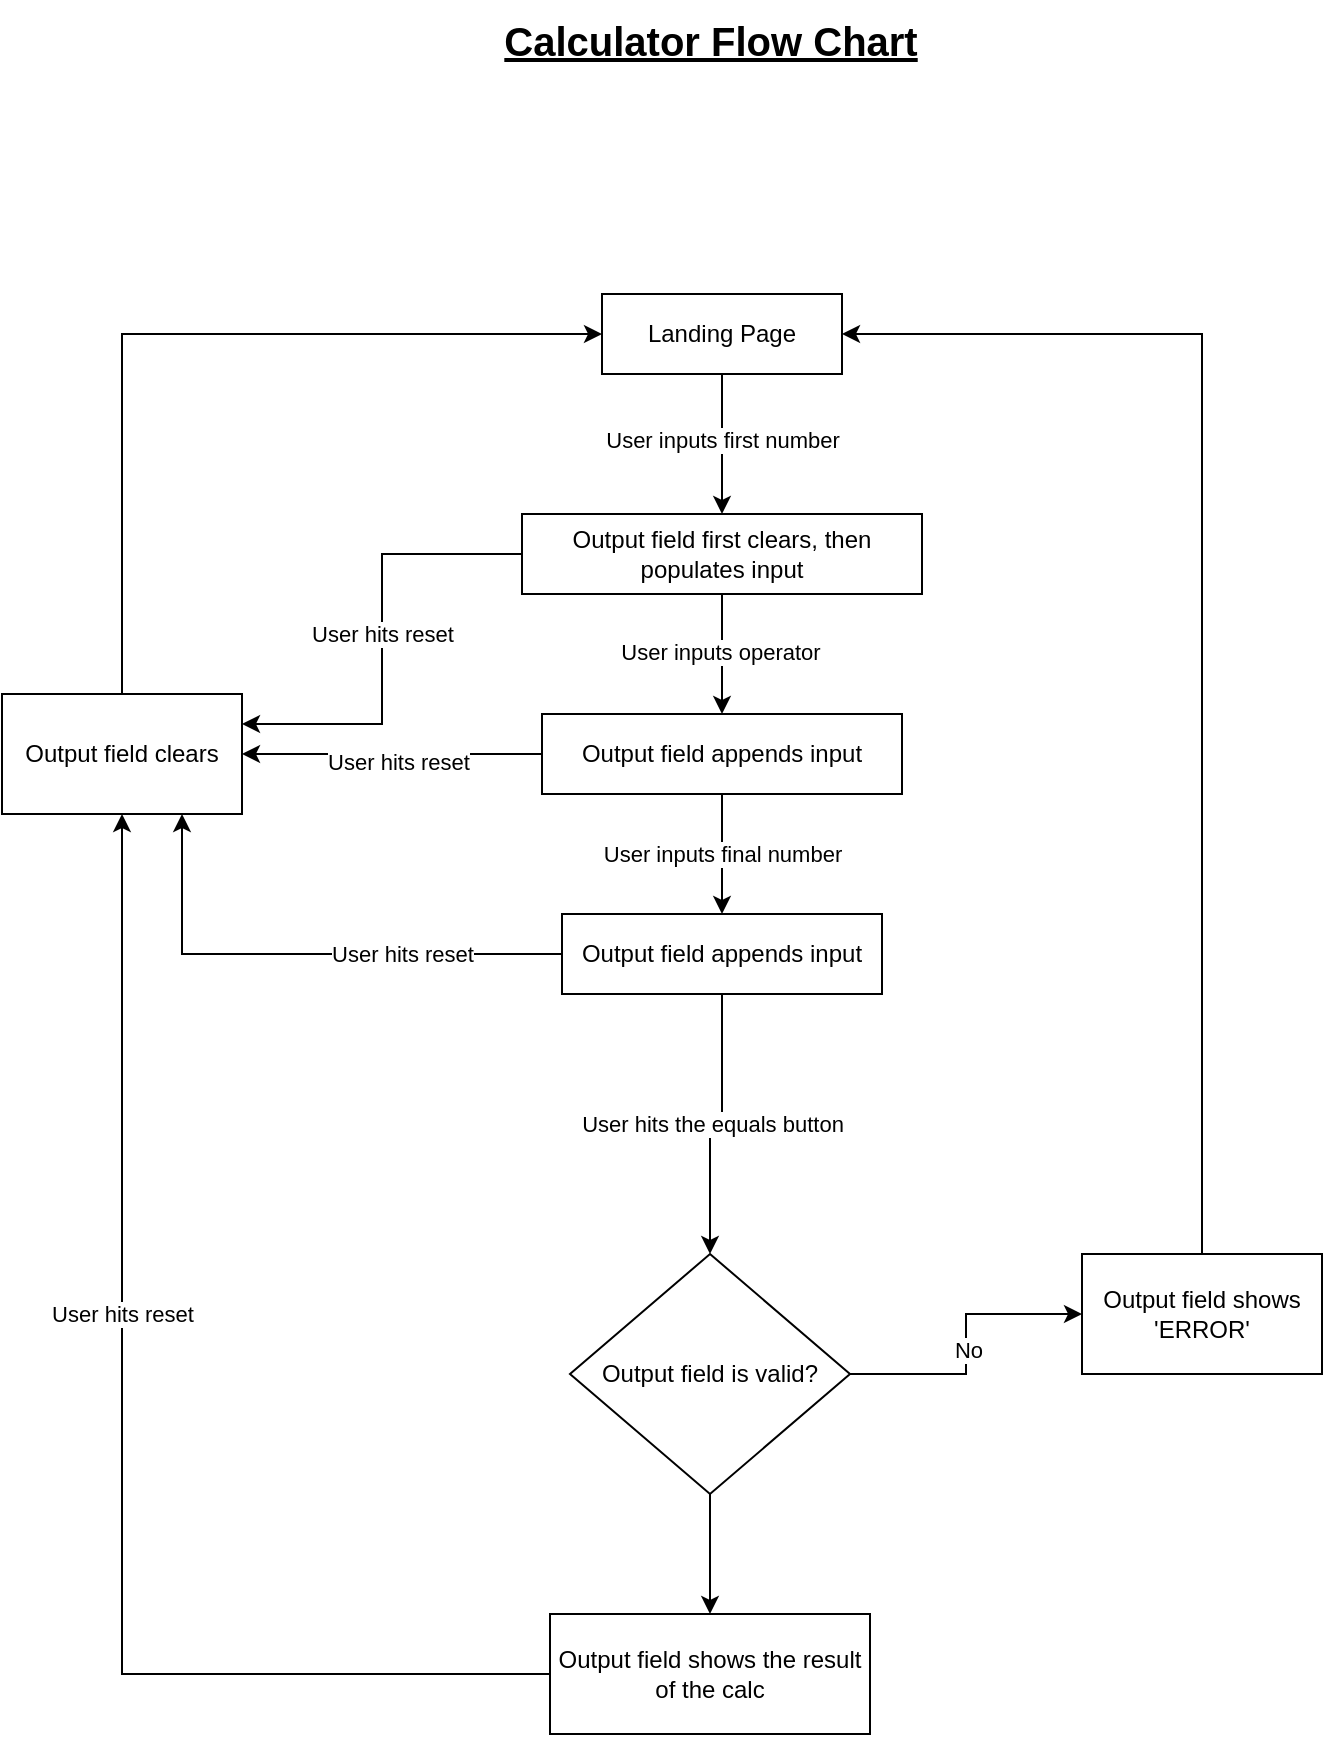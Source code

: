 <mxfile version="21.7.4" type="device">
  <diagram name="Page-1" id="Q27UCmseqsRhWqnR9loi">
    <mxGraphModel dx="2074" dy="1156" grid="1" gridSize="10" guides="1" tooltips="1" connect="1" arrows="1" fold="1" page="1" pageScale="1" pageWidth="827" pageHeight="1169" math="0" shadow="0">
      <root>
        <mxCell id="0" />
        <mxCell id="1" parent="0" />
        <mxCell id="UmYw3DeuBty3YrzonIwJ-23" style="edgeStyle=orthogonalEdgeStyle;rounded=0;orthogonalLoop=1;jettySize=auto;html=1;" edge="1" parent="1" source="UmYw3DeuBty3YrzonIwJ-22" target="UmYw3DeuBty3YrzonIwJ-25">
          <mxGeometry relative="1" as="geometry">
            <mxPoint x="444" y="400" as="targetPoint" />
          </mxGeometry>
        </mxCell>
        <mxCell id="UmYw3DeuBty3YrzonIwJ-24" value="User inputs first number" style="edgeLabel;html=1;align=center;verticalAlign=middle;resizable=0;points=[];" vertex="1" connectable="0" parent="UmYw3DeuBty3YrzonIwJ-23">
          <mxGeometry x="-0.293" y="-3" relative="1" as="geometry">
            <mxPoint x="3" y="8" as="offset" />
          </mxGeometry>
        </mxCell>
        <mxCell id="UmYw3DeuBty3YrzonIwJ-22" value="Landing Page" style="rounded=0;whiteSpace=wrap;html=1;" vertex="1" parent="1">
          <mxGeometry x="384" y="250" width="120" height="40" as="geometry" />
        </mxCell>
        <mxCell id="UmYw3DeuBty3YrzonIwJ-26" style="edgeStyle=orthogonalEdgeStyle;rounded=0;orthogonalLoop=1;jettySize=auto;html=1;" edge="1" parent="1" source="UmYw3DeuBty3YrzonIwJ-25" target="UmYw3DeuBty3YrzonIwJ-28">
          <mxGeometry relative="1" as="geometry">
            <mxPoint x="444" y="500" as="targetPoint" />
          </mxGeometry>
        </mxCell>
        <mxCell id="UmYw3DeuBty3YrzonIwJ-27" value="User inputs operator" style="edgeLabel;html=1;align=center;verticalAlign=middle;resizable=0;points=[];" vertex="1" connectable="0" parent="UmYw3DeuBty3YrzonIwJ-26">
          <mxGeometry x="-0.031" y="-1" relative="1" as="geometry">
            <mxPoint as="offset" />
          </mxGeometry>
        </mxCell>
        <mxCell id="UmYw3DeuBty3YrzonIwJ-56" style="edgeStyle=orthogonalEdgeStyle;rounded=0;orthogonalLoop=1;jettySize=auto;html=1;entryX=1;entryY=0.25;entryDx=0;entryDy=0;" edge="1" parent="1" source="UmYw3DeuBty3YrzonIwJ-25" target="UmYw3DeuBty3YrzonIwJ-52">
          <mxGeometry relative="1" as="geometry" />
        </mxCell>
        <mxCell id="UmYw3DeuBty3YrzonIwJ-25" value="Output field first clears, then populates input" style="rounded=0;whiteSpace=wrap;html=1;" vertex="1" parent="1">
          <mxGeometry x="344" y="360" width="200" height="40" as="geometry" />
        </mxCell>
        <mxCell id="UmYw3DeuBty3YrzonIwJ-29" style="edgeStyle=orthogonalEdgeStyle;rounded=0;orthogonalLoop=1;jettySize=auto;html=1;" edge="1" parent="1" source="UmYw3DeuBty3YrzonIwJ-28" target="UmYw3DeuBty3YrzonIwJ-31">
          <mxGeometry relative="1" as="geometry">
            <mxPoint x="444" y="580" as="targetPoint" />
          </mxGeometry>
        </mxCell>
        <mxCell id="UmYw3DeuBty3YrzonIwJ-30" value="User inputs final number" style="edgeLabel;html=1;align=center;verticalAlign=middle;resizable=0;points=[];" vertex="1" connectable="0" parent="UmYw3DeuBty3YrzonIwJ-29">
          <mxGeometry x="0.172" y="4" relative="1" as="geometry">
            <mxPoint x="-4" y="-5" as="offset" />
          </mxGeometry>
        </mxCell>
        <mxCell id="UmYw3DeuBty3YrzonIwJ-55" style="edgeStyle=orthogonalEdgeStyle;rounded=0;orthogonalLoop=1;jettySize=auto;html=1;entryX=1;entryY=0.5;entryDx=0;entryDy=0;" edge="1" parent="1" source="UmYw3DeuBty3YrzonIwJ-28" target="UmYw3DeuBty3YrzonIwJ-52">
          <mxGeometry relative="1" as="geometry">
            <Array as="points">
              <mxPoint x="294" y="480" />
              <mxPoint x="294" y="480" />
            </Array>
          </mxGeometry>
        </mxCell>
        <mxCell id="UmYw3DeuBty3YrzonIwJ-28" value="Output field appends input" style="rounded=0;whiteSpace=wrap;html=1;" vertex="1" parent="1">
          <mxGeometry x="354" y="460" width="180" height="40" as="geometry" />
        </mxCell>
        <mxCell id="UmYw3DeuBty3YrzonIwJ-32" style="edgeStyle=orthogonalEdgeStyle;rounded=0;orthogonalLoop=1;jettySize=auto;html=1;" edge="1" parent="1" source="UmYw3DeuBty3YrzonIwJ-31" target="UmYw3DeuBty3YrzonIwJ-35">
          <mxGeometry relative="1" as="geometry">
            <mxPoint x="444" y="680" as="targetPoint" />
          </mxGeometry>
        </mxCell>
        <mxCell id="UmYw3DeuBty3YrzonIwJ-33" value="User hits the equals button" style="edgeLabel;html=1;align=center;verticalAlign=middle;resizable=0;points=[];" vertex="1" connectable="0" parent="UmYw3DeuBty3YrzonIwJ-32">
          <mxGeometry x="0.031" relative="1" as="geometry">
            <mxPoint as="offset" />
          </mxGeometry>
        </mxCell>
        <mxCell id="UmYw3DeuBty3YrzonIwJ-54" style="edgeStyle=orthogonalEdgeStyle;rounded=0;orthogonalLoop=1;jettySize=auto;html=1;entryX=0.75;entryY=1;entryDx=0;entryDy=0;" edge="1" parent="1" source="UmYw3DeuBty3YrzonIwJ-31" target="UmYw3DeuBty3YrzonIwJ-52">
          <mxGeometry relative="1" as="geometry" />
        </mxCell>
        <mxCell id="UmYw3DeuBty3YrzonIwJ-31" value="Output field appends input" style="rounded=0;whiteSpace=wrap;html=1;" vertex="1" parent="1">
          <mxGeometry x="364" y="560" width="160" height="40" as="geometry" />
        </mxCell>
        <mxCell id="UmYw3DeuBty3YrzonIwJ-44" style="edgeStyle=orthogonalEdgeStyle;rounded=0;orthogonalLoop=1;jettySize=auto;html=1;entryX=0;entryY=0.5;entryDx=0;entryDy=0;" edge="1" parent="1" source="UmYw3DeuBty3YrzonIwJ-35" target="UmYw3DeuBty3YrzonIwJ-40">
          <mxGeometry relative="1" as="geometry" />
        </mxCell>
        <mxCell id="UmYw3DeuBty3YrzonIwJ-45" value="No" style="edgeLabel;html=1;align=center;verticalAlign=middle;resizable=0;points=[];" vertex="1" connectable="0" parent="UmYw3DeuBty3YrzonIwJ-44">
          <mxGeometry x="-0.04" y="-1" relative="1" as="geometry">
            <mxPoint as="offset" />
          </mxGeometry>
        </mxCell>
        <mxCell id="UmYw3DeuBty3YrzonIwJ-46" style="edgeStyle=orthogonalEdgeStyle;rounded=0;orthogonalLoop=1;jettySize=auto;html=1;" edge="1" parent="1" source="UmYw3DeuBty3YrzonIwJ-35" target="UmYw3DeuBty3YrzonIwJ-50">
          <mxGeometry relative="1" as="geometry">
            <mxPoint x="444" y="870" as="targetPoint" />
          </mxGeometry>
        </mxCell>
        <mxCell id="UmYw3DeuBty3YrzonIwJ-35" value="Output field is valid?" style="rhombus;whiteSpace=wrap;html=1;" vertex="1" parent="1">
          <mxGeometry x="368" y="730" width="140" height="120" as="geometry" />
        </mxCell>
        <mxCell id="UmYw3DeuBty3YrzonIwJ-42" style="edgeStyle=orthogonalEdgeStyle;rounded=0;orthogonalLoop=1;jettySize=auto;html=1;entryX=1;entryY=0.5;entryDx=0;entryDy=0;exitX=0.5;exitY=0;exitDx=0;exitDy=0;" edge="1" parent="1" source="UmYw3DeuBty3YrzonIwJ-40" target="UmYw3DeuBty3YrzonIwJ-22">
          <mxGeometry relative="1" as="geometry">
            <mxPoint x="664" y="290" as="targetPoint" />
          </mxGeometry>
        </mxCell>
        <mxCell id="UmYw3DeuBty3YrzonIwJ-40" value="Output field shows &#39;ERROR&#39;" style="rounded=0;whiteSpace=wrap;html=1;" vertex="1" parent="1">
          <mxGeometry x="624" y="730" width="120" height="60" as="geometry" />
        </mxCell>
        <mxCell id="UmYw3DeuBty3YrzonIwJ-51" style="edgeStyle=orthogonalEdgeStyle;rounded=0;orthogonalLoop=1;jettySize=auto;html=1;" edge="1" parent="1" source="UmYw3DeuBty3YrzonIwJ-50" target="UmYw3DeuBty3YrzonIwJ-52">
          <mxGeometry relative="1" as="geometry">
            <mxPoint x="244" y="920" as="targetPoint" />
          </mxGeometry>
        </mxCell>
        <mxCell id="UmYw3DeuBty3YrzonIwJ-53" value="User hits reset" style="edgeLabel;html=1;align=center;verticalAlign=middle;resizable=0;points=[];" vertex="1" connectable="0" parent="UmYw3DeuBty3YrzonIwJ-51">
          <mxGeometry x="0.283" y="-4" relative="1" as="geometry">
            <mxPoint x="136" y="-161" as="offset" />
          </mxGeometry>
        </mxCell>
        <mxCell id="UmYw3DeuBty3YrzonIwJ-50" value="Output field shows the result of the calc" style="rounded=0;whiteSpace=wrap;html=1;" vertex="1" parent="1">
          <mxGeometry x="358" y="910" width="160" height="60" as="geometry" />
        </mxCell>
        <mxCell id="UmYw3DeuBty3YrzonIwJ-57" style="edgeStyle=orthogonalEdgeStyle;rounded=0;orthogonalLoop=1;jettySize=auto;html=1;entryX=0;entryY=0.5;entryDx=0;entryDy=0;exitX=0.5;exitY=0;exitDx=0;exitDy=0;" edge="1" parent="1" source="UmYw3DeuBty3YrzonIwJ-52" target="UmYw3DeuBty3YrzonIwJ-22">
          <mxGeometry relative="1" as="geometry">
            <mxPoint x="164" y="290" as="targetPoint" />
            <mxPoint x="114" y="390" as="sourcePoint" />
          </mxGeometry>
        </mxCell>
        <mxCell id="UmYw3DeuBty3YrzonIwJ-52" value="Output field clears" style="rounded=0;whiteSpace=wrap;html=1;" vertex="1" parent="1">
          <mxGeometry x="84" y="450" width="120" height="60" as="geometry" />
        </mxCell>
        <mxCell id="UmYw3DeuBty3YrzonIwJ-58" value="User hits reset" style="edgeLabel;html=1;align=center;verticalAlign=middle;resizable=0;points=[];" vertex="1" connectable="0" parent="1">
          <mxGeometry x="274" y="420" as="geometry" />
        </mxCell>
        <mxCell id="UmYw3DeuBty3YrzonIwJ-59" value="User hits reset" style="edgeLabel;html=1;align=center;verticalAlign=middle;resizable=0;points=[];" vertex="1" connectable="0" parent="1">
          <mxGeometry x="204" y="520" as="geometry">
            <mxPoint x="78" y="-36" as="offset" />
          </mxGeometry>
        </mxCell>
        <mxCell id="UmYw3DeuBty3YrzonIwJ-60" value="User hits reset" style="edgeLabel;html=1;align=center;verticalAlign=middle;resizable=0;points=[];" vertex="1" connectable="0" parent="1">
          <mxGeometry x="144" y="760" as="geometry" />
        </mxCell>
        <mxCell id="UmYw3DeuBty3YrzonIwJ-76" value="Calculator Flow Chart" style="text;html=1;align=center;verticalAlign=middle;resizable=0;points=[];autosize=1;strokeColor=none;fillColor=none;fontSize=20;fontStyle=5" vertex="1" parent="1">
          <mxGeometry x="323" y="103" width="230" height="40" as="geometry" />
        </mxCell>
      </root>
    </mxGraphModel>
  </diagram>
</mxfile>
